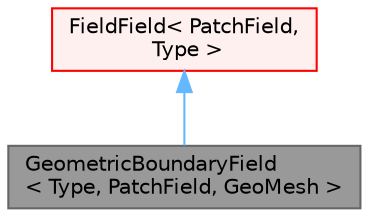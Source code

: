 digraph "GeometricBoundaryField&lt; Type, PatchField, GeoMesh &gt;"
{
 // LATEX_PDF_SIZE
  bgcolor="transparent";
  edge [fontname=Helvetica,fontsize=10,labelfontname=Helvetica,labelfontsize=10];
  node [fontname=Helvetica,fontsize=10,shape=box,height=0.2,width=0.4];
  Node1 [id="Node000001",label="GeometricBoundaryField\l\< Type, PatchField, GeoMesh \>",height=0.2,width=0.4,color="gray40", fillcolor="grey60", style="filled", fontcolor="black",tooltip="Generic GeometricBoundaryField class."];
  Node2 -> Node1 [id="edge1_Node000001_Node000002",dir="back",color="steelblue1",style="solid",tooltip=" "];
  Node2 [id="Node000002",label="FieldField\< PatchField,\l Type \>",height=0.2,width=0.4,color="red", fillcolor="#FFF0F0", style="filled",URL="$classFoam_1_1FieldField.html",tooltip=" "];
}

